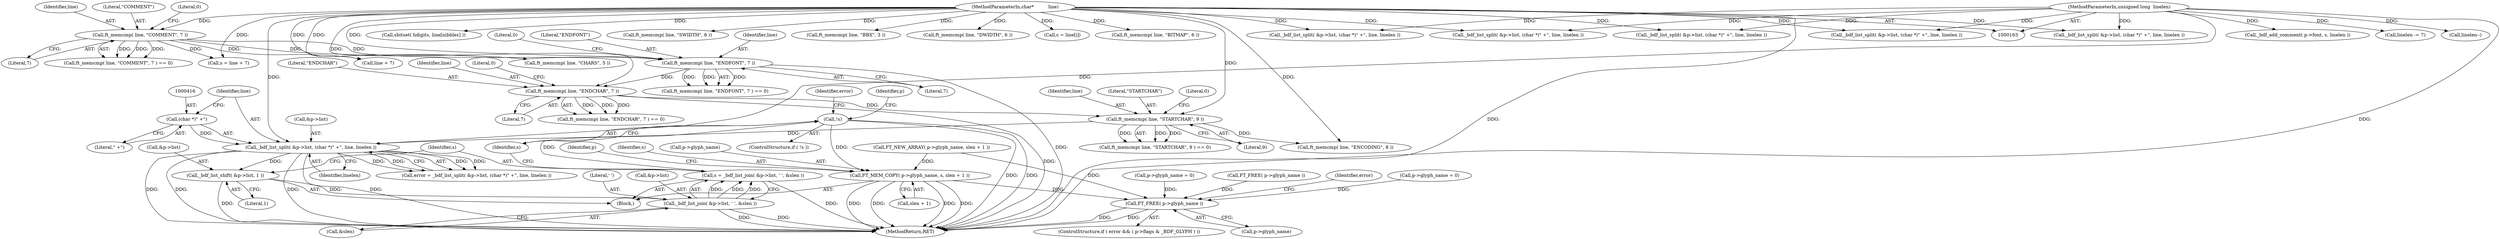 digraph "0_savannah_07bdb6e289c7954e2a533039dc93c1c136099d2d@pointer" {
"1000440" [label="(Call,!s)"];
"1000429" [label="(Call,s = _bdf_list_join( &p->list, ' ', &slen ))"];
"1000431" [label="(Call,_bdf_list_join( &p->list, ' ', &slen ))"];
"1000423" [label="(Call,_bdf_list_shift( &p->list, 1 ))"];
"1000410" [label="(Call,_bdf_list_split( &p->list, (char *)\" +\", line, linelen ))"];
"1000415" [label="(Call,(char *)\" +\")"];
"1000398" [label="(Call,ft_memcmp( line, \"STARTCHAR\", 9 ))"];
"1000357" [label="(Call,ft_memcmp( line, \"ENDCHAR\", 7 ))"];
"1000331" [label="(Call,ft_memcmp( line, \"ENDFONT\", 7 ))"];
"1000206" [label="(Call,ft_memcmp( line, \"COMMENT\", 7 ))"];
"1000164" [label="(MethodParameterIn,char*          line)"];
"1000165" [label="(MethodParameterIn,unsigned long  linelen)"];
"1000456" [label="(Call,FT_MEM_COPY( p->glyph_name, s, slen + 1 ))"];
"1001565" [label="(Call,FT_FREE( p->glyph_name ))"];
"1000424" [label="(Call,&p->list)"];
"1000403" [label="(Block,)"];
"1000441" [label="(Identifier,s)"];
"1000334" [label="(Literal,7)"];
"1000335" [label="(Literal,0)"];
"1001157" [label="(Call,_bdf_list_split( &p->list, (char *)\" +\", line, linelen ))"];
"1000457" [label="(Call,p->glyph_name)"];
"1000217" [label="(Call,line + 7)"];
"1000498" [label="(Call,_bdf_list_split( &p->list, (char *)\" +\", line, linelen ))"];
"1000232" [label="(Call,_bdf_add_comment( p->font, s, linelen ))"];
"1000440" [label="(Call,!s)"];
"1000478" [label="(Call,ft_memcmp( line, \"ENCODING\", 8 ))"];
"1000359" [label="(Literal,\"ENDCHAR\")"];
"1000978" [label="(Call,sbitset( hdigits, line[nibbles] ))"];
"1000165" [label="(MethodParameterIn,unsigned long  linelen)"];
"1000207" [label="(Identifier,line)"];
"1000693" [label="(Call,p->glyph_name = 0)"];
"1000436" [label="(Literal,' ')"];
"1000466" [label="(Identifier,p)"];
"1000208" [label="(Literal,\"COMMENT\")"];
"1000432" [label="(Call,&p->list)"];
"1001007" [label="(Call,ft_memcmp( line, \"SWIDTH\", 6 ))"];
"1001141" [label="(Call,ft_memcmp( line, \"BBX\", 3 ))"];
"1000408" [label="(Call,error = _bdf_list_split( &p->list, (char *)\" +\", line, linelen ))"];
"1000212" [label="(Call,linelen -= 7)"];
"1000423" [label="(Call,_bdf_list_shift( &p->list, 1 ))"];
"1000400" [label="(Literal,\"STARTCHAR\")"];
"1000419" [label="(Identifier,linelen)"];
"1000437" [label="(Call,&slen)"];
"1001060" [label="(Call,ft_memcmp( line, \"DWIDTH\", 6 ))"];
"1000356" [label="(Call,ft_memcmp( line, \"ENDCHAR\", 7 ) == 0)"];
"1000418" [label="(Identifier,line)"];
"1000402" [label="(Literal,0)"];
"1000358" [label="(Identifier,line)"];
"1000333" [label="(Literal,\"ENDFONT\")"];
"1000398" [label="(Call,ft_memcmp( line, \"STARTCHAR\", 9 ))"];
"1000431" [label="(Call,_bdf_list_join( &p->list, ' ', &slen ))"];
"1000461" [label="(Call,slen + 1)"];
"1000401" [label="(Literal,9)"];
"1000210" [label="(Literal,0)"];
"1001571" [label="(MethodReturn,RET)"];
"1000399" [label="(Identifier,line)"];
"1000448" [label="(Call,FT_NEW_ARRAY( p->glyph_name, slen + 1 ))"];
"1000450" [label="(Identifier,p)"];
"1000411" [label="(Call,&p->list)"];
"1000206" [label="(Call,ft_memcmp( line, \"COMMENT\", 7 ))"];
"1000404" [label="(Call,FT_FREE( p->glyph_name ))"];
"1000215" [label="(Call,s = line + 7)"];
"1000410" [label="(Call,_bdf_list_split( &p->list, (char *)\" +\", line, linelen ))"];
"1001565" [label="(Call,FT_FREE( p->glyph_name ))"];
"1000456" [label="(Call,FT_MEM_COPY( p->glyph_name, s, slen + 1 ))"];
"1001557" [label="(ControlStructure,if ( error && ( p->flags & _BDF_GLYPH ) ))"];
"1000429" [label="(Call,s = _bdf_list_join( &p->list, ' ', &slen ))"];
"1001570" [label="(Identifier,error)"];
"1000209" [label="(Literal,7)"];
"1000430" [label="(Identifier,s)"];
"1000415" [label="(Call,(char *)\" +\")"];
"1000444" [label="(Identifier,error)"];
"1000417" [label="(Literal,\" +\")"];
"1000332" [label="(Identifier,line)"];
"1000228" [label="(Call,linelen--)"];
"1000428" [label="(Literal,1)"];
"1000330" [label="(Call,ft_memcmp( line, \"ENDFONT\", 7 ) == 0)"];
"1001076" [label="(Call,_bdf_list_split( &p->list, (char *)\" +\", line, linelen ))"];
"1001566" [label="(Call,p->glyph_name)"];
"1000884" [label="(Call,c = line[i])"];
"1000164" [label="(MethodParameterIn,char*          line)"];
"1000397" [label="(Call,ft_memcmp( line, \"STARTCHAR\", 9 ) == 0)"];
"1000361" [label="(Literal,0)"];
"1000331" [label="(Call,ft_memcmp( line, \"ENDFONT\", 7 ))"];
"1000205" [label="(Call,ft_memcmp( line, \"COMMENT\", 7 ) == 0)"];
"1000261" [label="(Call,_bdf_list_split( &p->list, (char *)\" +\", line, linelen ))"];
"1001023" [label="(Call,_bdf_list_split( &p->list, (char *)\" +\", line, linelen ))"];
"1001456" [label="(Call,ft_memcmp( line, \"BITMAP\", 6 ))"];
"1000360" [label="(Literal,7)"];
"1000766" [label="(Call,p->glyph_name = 0)"];
"1000249" [label="(Call,ft_memcmp( line, \"CHARS\", 5 ))"];
"1000460" [label="(Identifier,s)"];
"1000439" [label="(ControlStructure,if ( !s ))"];
"1000357" [label="(Call,ft_memcmp( line, \"ENDCHAR\", 7 ))"];
"1000440" -> "1000439"  [label="AST: "];
"1000440" -> "1000441"  [label="CFG: "];
"1000441" -> "1000440"  [label="AST: "];
"1000444" -> "1000440"  [label="CFG: "];
"1000450" -> "1000440"  [label="CFG: "];
"1000440" -> "1001571"  [label="DDG: "];
"1000440" -> "1001571"  [label="DDG: "];
"1000429" -> "1000440"  [label="DDG: "];
"1000440" -> "1000456"  [label="DDG: "];
"1000429" -> "1000403"  [label="AST: "];
"1000429" -> "1000431"  [label="CFG: "];
"1000430" -> "1000429"  [label="AST: "];
"1000431" -> "1000429"  [label="AST: "];
"1000441" -> "1000429"  [label="CFG: "];
"1000429" -> "1001571"  [label="DDG: "];
"1000431" -> "1000429"  [label="DDG: "];
"1000431" -> "1000429"  [label="DDG: "];
"1000431" -> "1000429"  [label="DDG: "];
"1000431" -> "1000437"  [label="CFG: "];
"1000432" -> "1000431"  [label="AST: "];
"1000436" -> "1000431"  [label="AST: "];
"1000437" -> "1000431"  [label="AST: "];
"1000431" -> "1001571"  [label="DDG: "];
"1000431" -> "1001571"  [label="DDG: "];
"1000423" -> "1000431"  [label="DDG: "];
"1000423" -> "1000403"  [label="AST: "];
"1000423" -> "1000428"  [label="CFG: "];
"1000424" -> "1000423"  [label="AST: "];
"1000428" -> "1000423"  [label="AST: "];
"1000430" -> "1000423"  [label="CFG: "];
"1000423" -> "1001571"  [label="DDG: "];
"1000410" -> "1000423"  [label="DDG: "];
"1000410" -> "1000408"  [label="AST: "];
"1000410" -> "1000419"  [label="CFG: "];
"1000411" -> "1000410"  [label="AST: "];
"1000415" -> "1000410"  [label="AST: "];
"1000418" -> "1000410"  [label="AST: "];
"1000419" -> "1000410"  [label="AST: "];
"1000408" -> "1000410"  [label="CFG: "];
"1000410" -> "1001571"  [label="DDG: "];
"1000410" -> "1001571"  [label="DDG: "];
"1000410" -> "1001571"  [label="DDG: "];
"1000410" -> "1001571"  [label="DDG: "];
"1000410" -> "1000408"  [label="DDG: "];
"1000410" -> "1000408"  [label="DDG: "];
"1000410" -> "1000408"  [label="DDG: "];
"1000410" -> "1000408"  [label="DDG: "];
"1000415" -> "1000410"  [label="DDG: "];
"1000398" -> "1000410"  [label="DDG: "];
"1000164" -> "1000410"  [label="DDG: "];
"1000165" -> "1000410"  [label="DDG: "];
"1000415" -> "1000417"  [label="CFG: "];
"1000416" -> "1000415"  [label="AST: "];
"1000417" -> "1000415"  [label="AST: "];
"1000418" -> "1000415"  [label="CFG: "];
"1000398" -> "1000397"  [label="AST: "];
"1000398" -> "1000401"  [label="CFG: "];
"1000399" -> "1000398"  [label="AST: "];
"1000400" -> "1000398"  [label="AST: "];
"1000401" -> "1000398"  [label="AST: "];
"1000402" -> "1000398"  [label="CFG: "];
"1000398" -> "1000397"  [label="DDG: "];
"1000398" -> "1000397"  [label="DDG: "];
"1000398" -> "1000397"  [label="DDG: "];
"1000357" -> "1000398"  [label="DDG: "];
"1000164" -> "1000398"  [label="DDG: "];
"1000398" -> "1000478"  [label="DDG: "];
"1000357" -> "1000356"  [label="AST: "];
"1000357" -> "1000360"  [label="CFG: "];
"1000358" -> "1000357"  [label="AST: "];
"1000359" -> "1000357"  [label="AST: "];
"1000360" -> "1000357"  [label="AST: "];
"1000361" -> "1000357"  [label="CFG: "];
"1000357" -> "1001571"  [label="DDG: "];
"1000357" -> "1000356"  [label="DDG: "];
"1000357" -> "1000356"  [label="DDG: "];
"1000357" -> "1000356"  [label="DDG: "];
"1000331" -> "1000357"  [label="DDG: "];
"1000164" -> "1000357"  [label="DDG: "];
"1000331" -> "1000330"  [label="AST: "];
"1000331" -> "1000334"  [label="CFG: "];
"1000332" -> "1000331"  [label="AST: "];
"1000333" -> "1000331"  [label="AST: "];
"1000334" -> "1000331"  [label="AST: "];
"1000335" -> "1000331"  [label="CFG: "];
"1000331" -> "1001571"  [label="DDG: "];
"1000331" -> "1000330"  [label="DDG: "];
"1000331" -> "1000330"  [label="DDG: "];
"1000331" -> "1000330"  [label="DDG: "];
"1000206" -> "1000331"  [label="DDG: "];
"1000164" -> "1000331"  [label="DDG: "];
"1000206" -> "1000205"  [label="AST: "];
"1000206" -> "1000209"  [label="CFG: "];
"1000207" -> "1000206"  [label="AST: "];
"1000208" -> "1000206"  [label="AST: "];
"1000209" -> "1000206"  [label="AST: "];
"1000210" -> "1000206"  [label="CFG: "];
"1000206" -> "1000205"  [label="DDG: "];
"1000206" -> "1000205"  [label="DDG: "];
"1000206" -> "1000205"  [label="DDG: "];
"1000164" -> "1000206"  [label="DDG: "];
"1000206" -> "1000215"  [label="DDG: "];
"1000206" -> "1000217"  [label="DDG: "];
"1000206" -> "1000249"  [label="DDG: "];
"1000164" -> "1000163"  [label="AST: "];
"1000164" -> "1001571"  [label="DDG: "];
"1000164" -> "1000215"  [label="DDG: "];
"1000164" -> "1000217"  [label="DDG: "];
"1000164" -> "1000249"  [label="DDG: "];
"1000164" -> "1000261"  [label="DDG: "];
"1000164" -> "1000478"  [label="DDG: "];
"1000164" -> "1000498"  [label="DDG: "];
"1000164" -> "1000884"  [label="DDG: "];
"1000164" -> "1000978"  [label="DDG: "];
"1000164" -> "1001007"  [label="DDG: "];
"1000164" -> "1001023"  [label="DDG: "];
"1000164" -> "1001060"  [label="DDG: "];
"1000164" -> "1001076"  [label="DDG: "];
"1000164" -> "1001141"  [label="DDG: "];
"1000164" -> "1001157"  [label="DDG: "];
"1000164" -> "1001456"  [label="DDG: "];
"1000165" -> "1000163"  [label="AST: "];
"1000165" -> "1001571"  [label="DDG: "];
"1000165" -> "1000212"  [label="DDG: "];
"1000165" -> "1000228"  [label="DDG: "];
"1000165" -> "1000232"  [label="DDG: "];
"1000165" -> "1000261"  [label="DDG: "];
"1000165" -> "1000498"  [label="DDG: "];
"1000165" -> "1001023"  [label="DDG: "];
"1000165" -> "1001076"  [label="DDG: "];
"1000165" -> "1001157"  [label="DDG: "];
"1000456" -> "1000403"  [label="AST: "];
"1000456" -> "1000461"  [label="CFG: "];
"1000457" -> "1000456"  [label="AST: "];
"1000460" -> "1000456"  [label="AST: "];
"1000461" -> "1000456"  [label="AST: "];
"1000466" -> "1000456"  [label="CFG: "];
"1000456" -> "1001571"  [label="DDG: "];
"1000456" -> "1001571"  [label="DDG: "];
"1000456" -> "1001571"  [label="DDG: "];
"1000456" -> "1001571"  [label="DDG: "];
"1000448" -> "1000456"  [label="DDG: "];
"1000456" -> "1001565"  [label="DDG: "];
"1001565" -> "1001557"  [label="AST: "];
"1001565" -> "1001566"  [label="CFG: "];
"1001566" -> "1001565"  [label="AST: "];
"1001570" -> "1001565"  [label="CFG: "];
"1001565" -> "1001571"  [label="DDG: "];
"1001565" -> "1001571"  [label="DDG: "];
"1000404" -> "1001565"  [label="DDG: "];
"1000766" -> "1001565"  [label="DDG: "];
"1000448" -> "1001565"  [label="DDG: "];
"1000693" -> "1001565"  [label="DDG: "];
}
